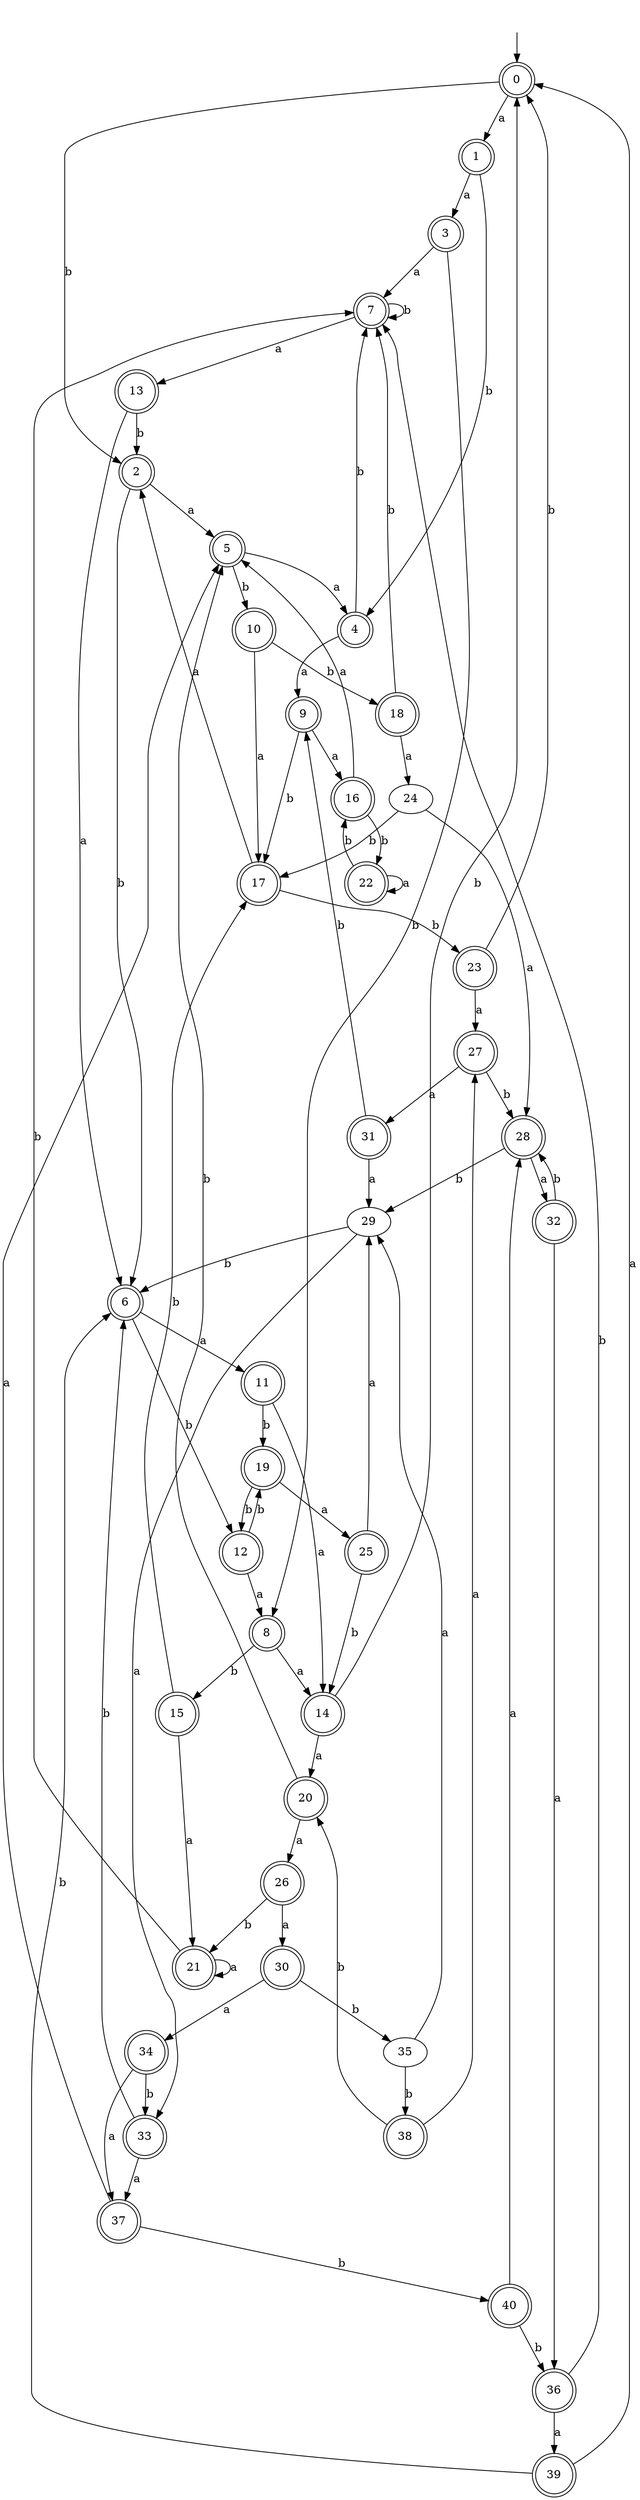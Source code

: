 digraph RandomDFA {
  __start0 [label="", shape=none];
  __start0 -> 0 [label=""];
  0 [shape=circle] [shape=doublecircle]
  0 -> 1 [label="a"]
  0 -> 2 [label="b"]
  1 [shape=doublecircle]
  1 -> 3 [label="a"]
  1 -> 4 [label="b"]
  2 [shape=doublecircle]
  2 -> 5 [label="a"]
  2 -> 6 [label="b"]
  3 [shape=doublecircle]
  3 -> 7 [label="a"]
  3 -> 8 [label="b"]
  4 [shape=doublecircle]
  4 -> 9 [label="a"]
  4 -> 7 [label="b"]
  5 [shape=doublecircle]
  5 -> 4 [label="a"]
  5 -> 10 [label="b"]
  6 [shape=doublecircle]
  6 -> 11 [label="a"]
  6 -> 12 [label="b"]
  7 [shape=doublecircle]
  7 -> 13 [label="a"]
  7 -> 7 [label="b"]
  8 [shape=doublecircle]
  8 -> 14 [label="a"]
  8 -> 15 [label="b"]
  9 [shape=doublecircle]
  9 -> 16 [label="a"]
  9 -> 17 [label="b"]
  10 [shape=doublecircle]
  10 -> 17 [label="a"]
  10 -> 18 [label="b"]
  11 [shape=doublecircle]
  11 -> 14 [label="a"]
  11 -> 19 [label="b"]
  12 [shape=doublecircle]
  12 -> 8 [label="a"]
  12 -> 19 [label="b"]
  13 [shape=doublecircle]
  13 -> 6 [label="a"]
  13 -> 2 [label="b"]
  14 [shape=doublecircle]
  14 -> 20 [label="a"]
  14 -> 0 [label="b"]
  15 [shape=doublecircle]
  15 -> 21 [label="a"]
  15 -> 17 [label="b"]
  16 [shape=doublecircle]
  16 -> 5 [label="a"]
  16 -> 22 [label="b"]
  17 [shape=doublecircle]
  17 -> 2 [label="a"]
  17 -> 23 [label="b"]
  18 [shape=doublecircle]
  18 -> 24 [label="a"]
  18 -> 7 [label="b"]
  19 [shape=doublecircle]
  19 -> 25 [label="a"]
  19 -> 12 [label="b"]
  20 [shape=doublecircle]
  20 -> 26 [label="a"]
  20 -> 5 [label="b"]
  21 [shape=doublecircle]
  21 -> 21 [label="a"]
  21 -> 7 [label="b"]
  22 [shape=doublecircle]
  22 -> 22 [label="a"]
  22 -> 16 [label="b"]
  23 [shape=doublecircle]
  23 -> 27 [label="a"]
  23 -> 0 [label="b"]
  24
  24 -> 28 [label="a"]
  24 -> 17 [label="b"]
  25 [shape=doublecircle]
  25 -> 29 [label="a"]
  25 -> 14 [label="b"]
  26 [shape=doublecircle]
  26 -> 30 [label="a"]
  26 -> 21 [label="b"]
  27 [shape=doublecircle]
  27 -> 31 [label="a"]
  27 -> 28 [label="b"]
  28 [shape=doublecircle]
  28 -> 32 [label="a"]
  28 -> 29 [label="b"]
  29
  29 -> 33 [label="a"]
  29 -> 6 [label="b"]
  30 [shape=doublecircle]
  30 -> 34 [label="a"]
  30 -> 35 [label="b"]
  31 [shape=doublecircle]
  31 -> 29 [label="a"]
  31 -> 9 [label="b"]
  32 [shape=doublecircle]
  32 -> 36 [label="a"]
  32 -> 28 [label="b"]
  33 [shape=doublecircle]
  33 -> 37 [label="a"]
  33 -> 6 [label="b"]
  34 [shape=doublecircle]
  34 -> 37 [label="a"]
  34 -> 33 [label="b"]
  35
  35 -> 29 [label="a"]
  35 -> 38 [label="b"]
  36 [shape=doublecircle]
  36 -> 39 [label="a"]
  36 -> 7 [label="b"]
  37 [shape=doublecircle]
  37 -> 5 [label="a"]
  37 -> 40 [label="b"]
  38 [shape=doublecircle]
  38 -> 27 [label="a"]
  38 -> 20 [label="b"]
  39 [shape=doublecircle]
  39 -> 0 [label="a"]
  39 -> 6 [label="b"]
  40 [shape=doublecircle]
  40 -> 28 [label="a"]
  40 -> 36 [label="b"]
}
